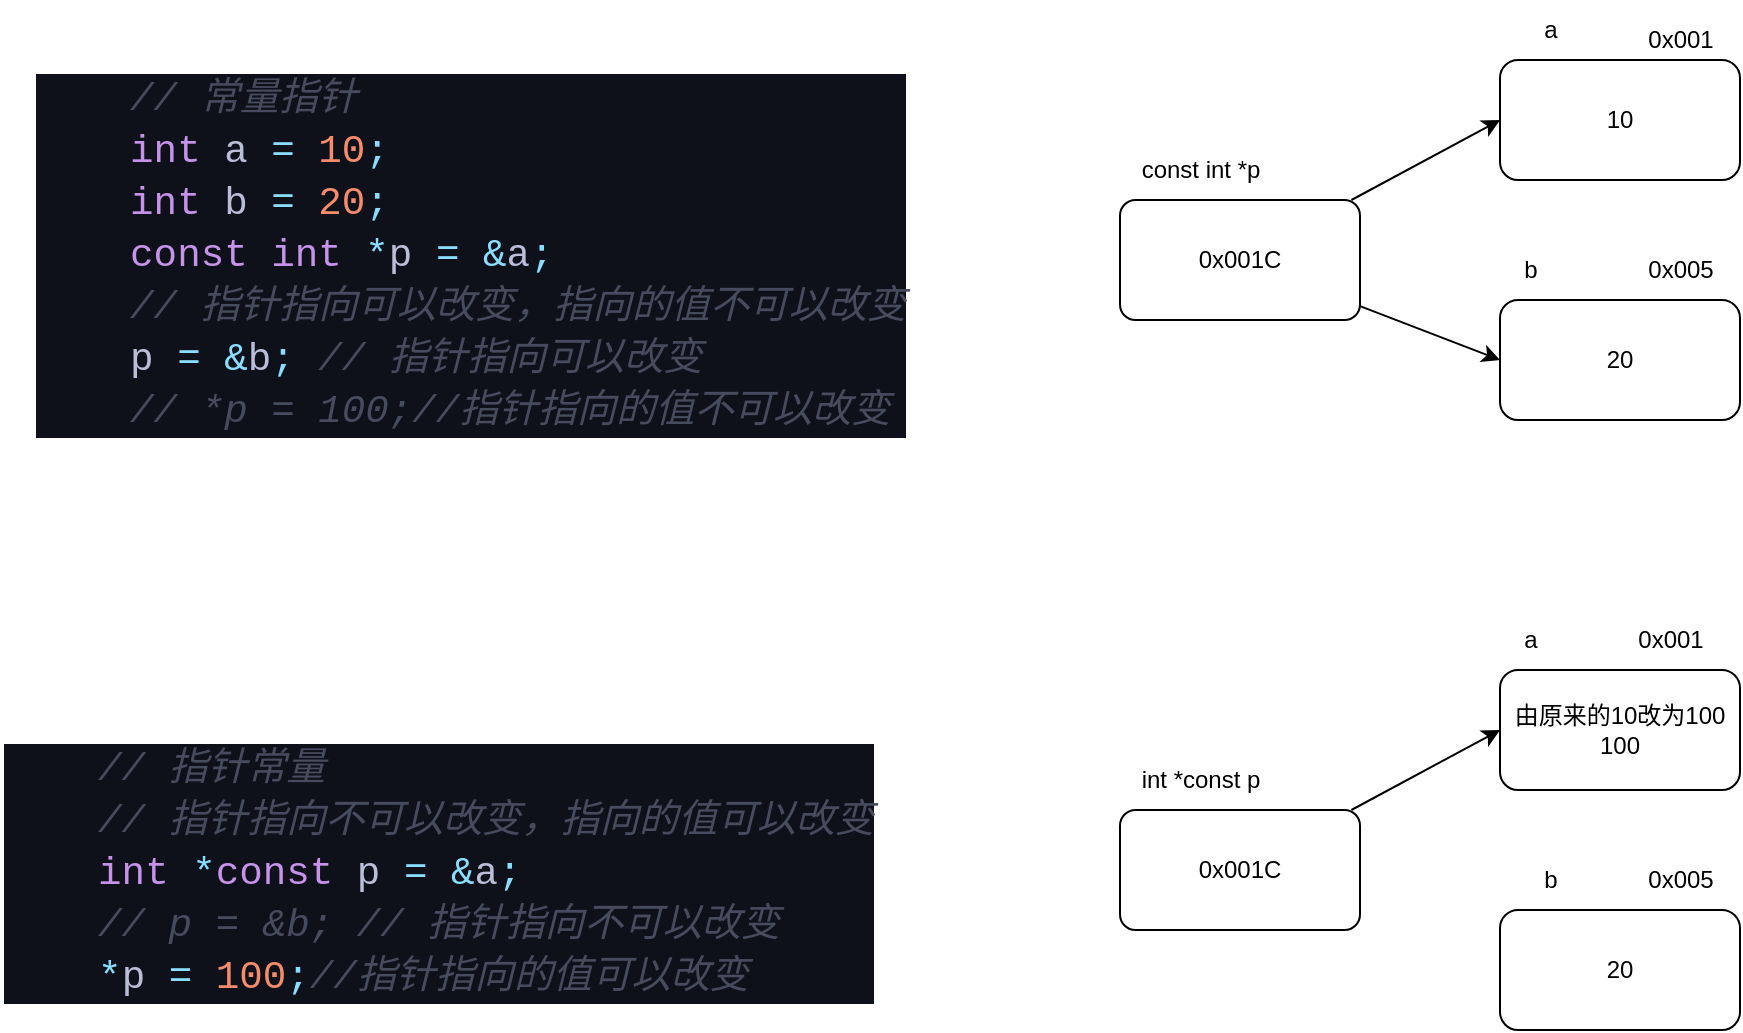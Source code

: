 <mxfile>
    <diagram id="qrTr4JAQBh0TrrUGPuTd" name="第 1 页">
        <mxGraphModel dx="2460" dy="367" grid="1" gridSize="10" guides="1" tooltips="1" connect="1" arrows="1" fold="1" page="1" pageScale="1" pageWidth="1169" pageHeight="827" math="0" shadow="0">
            <root>
                <mxCell id="0"/>
                <mxCell id="1" parent="0"/>
                <mxCell id="12" value="10" style="rounded=1;whiteSpace=wrap;html=1;" parent="1" vertex="1">
                    <mxGeometry x="-310" y="95" width="120" height="60" as="geometry"/>
                </mxCell>
                <mxCell id="16" style="edgeStyle=none;html=1;entryX=0;entryY=0.5;entryDx=0;entryDy=0;" parent="1" source="14" target="12" edge="1">
                    <mxGeometry relative="1" as="geometry"/>
                </mxCell>
                <mxCell id="17" style="edgeStyle=none;html=1;entryX=0;entryY=0.5;entryDx=0;entryDy=0;" parent="1" source="14" target="15" edge="1">
                    <mxGeometry relative="1" as="geometry"/>
                </mxCell>
                <mxCell id="14" value="0x001C" style="rounded=1;whiteSpace=wrap;html=1;arcSize=13;" parent="1" vertex="1">
                    <mxGeometry x="-500" y="165" width="120" height="60" as="geometry"/>
                </mxCell>
                <mxCell id="15" value="20" style="rounded=1;whiteSpace=wrap;html=1;" parent="1" vertex="1">
                    <mxGeometry x="-310" y="215" width="120" height="60" as="geometry"/>
                </mxCell>
                <mxCell id="18" value="a" style="text;html=1;align=center;verticalAlign=middle;resizable=0;points=[];autosize=1;strokeColor=none;fillColor=none;" parent="1" vertex="1">
                    <mxGeometry x="-300" y="65" width="30" height="30" as="geometry"/>
                </mxCell>
                <mxCell id="19" value="b" style="text;html=1;align=center;verticalAlign=middle;resizable=0;points=[];autosize=1;strokeColor=none;fillColor=none;" parent="1" vertex="1">
                    <mxGeometry x="-310" y="185" width="30" height="30" as="geometry"/>
                </mxCell>
                <mxCell id="20" value="0x001" style="text;html=1;align=center;verticalAlign=middle;resizable=0;points=[];autosize=1;strokeColor=none;fillColor=none;" parent="1" vertex="1">
                    <mxGeometry x="-250" y="70" width="60" height="30" as="geometry"/>
                </mxCell>
                <mxCell id="21" value="0x005" style="text;html=1;align=center;verticalAlign=middle;resizable=0;points=[];autosize=1;strokeColor=none;fillColor=none;" parent="1" vertex="1">
                    <mxGeometry x="-250" y="185" width="60" height="30" as="geometry"/>
                </mxCell>
                <mxCell id="22" value="const int *p" style="text;html=1;align=center;verticalAlign=middle;resizable=0;points=[];autosize=1;strokeColor=none;fillColor=none;" parent="1" vertex="1">
                    <mxGeometry x="-500" y="135" width="80" height="30" as="geometry"/>
                </mxCell>
                <mxCell id="24" value="&lt;div style=&quot;color: rgb(186, 190, 216); background-color: rgb(15, 17, 26); font-family: consolas, Consolas, &amp;quot;Courier New&amp;quot;, monospace; font-weight: normal; font-size: 19.6px; line-height: 26px;&quot;&gt;&lt;div&gt;&lt;span style=&quot;color: #464b5d;font-style: italic;&quot;&gt;&amp;nbsp; &amp;nbsp; // 常量指针&lt;/span&gt;&lt;/div&gt;&lt;div&gt;&lt;span style=&quot;color: #babed8;&quot;&gt;&amp;nbsp; &amp;nbsp; &lt;/span&gt;&lt;span style=&quot;color: #c792ea;&quot;&gt;int&lt;/span&gt;&lt;span style=&quot;color: #babed8;&quot;&gt; &lt;/span&gt;&lt;span style=&quot;color: #babed8;&quot;&gt;a&lt;/span&gt;&lt;span style=&quot;color: #babed8;&quot;&gt; &lt;/span&gt;&lt;span style=&quot;color: #89ddff;&quot;&gt;=&lt;/span&gt;&lt;span style=&quot;color: #babed8;&quot;&gt; &lt;/span&gt;&lt;span style=&quot;color: #f78c6c;&quot;&gt;10&lt;/span&gt;&lt;span style=&quot;color: #89ddff;&quot;&gt;;&lt;/span&gt;&lt;/div&gt;&lt;div&gt;&lt;span style=&quot;color: #babed8;&quot;&gt;&amp;nbsp; &amp;nbsp; &lt;/span&gt;&lt;span style=&quot;color: #c792ea;&quot;&gt;int&lt;/span&gt;&lt;span style=&quot;color: #babed8;&quot;&gt; &lt;/span&gt;&lt;span style=&quot;color: #babed8;&quot;&gt;b&lt;/span&gt;&lt;span style=&quot;color: #babed8;&quot;&gt; &lt;/span&gt;&lt;span style=&quot;color: #89ddff;&quot;&gt;=&lt;/span&gt;&lt;span style=&quot;color: #babed8;&quot;&gt; &lt;/span&gt;&lt;span style=&quot;color: #f78c6c;&quot;&gt;20&lt;/span&gt;&lt;span style=&quot;color: #89ddff;&quot;&gt;;&lt;/span&gt;&lt;/div&gt;&lt;div&gt;&lt;span style=&quot;color: #babed8;&quot;&gt;&amp;nbsp; &amp;nbsp; &lt;/span&gt;&lt;span style=&quot;color: #c792ea;&quot;&gt;const&lt;/span&gt;&lt;span style=&quot;color: #babed8;&quot;&gt; &lt;/span&gt;&lt;span style=&quot;color: #c792ea;&quot;&gt;int&lt;/span&gt;&lt;span style=&quot;color: #babed8;&quot;&gt; &lt;/span&gt;&lt;span style=&quot;color: #89ddff;&quot;&gt;*&lt;/span&gt;&lt;span style=&quot;color: #babed8;&quot;&gt;p&lt;/span&gt;&lt;span style=&quot;color: #babed8;&quot;&gt; &lt;/span&gt;&lt;span style=&quot;color: #89ddff;&quot;&gt;=&lt;/span&gt;&lt;span style=&quot;color: #babed8;&quot;&gt; &lt;/span&gt;&lt;span style=&quot;color: #89ddff;&quot;&gt;&amp;amp;&lt;/span&gt;&lt;span style=&quot;color: #babed8;&quot;&gt;a&lt;/span&gt;&lt;span style=&quot;color: #89ddff;&quot;&gt;;&lt;/span&gt;&lt;/div&gt;&lt;div&gt;&lt;span style=&quot;color: #464b5d;font-style: italic;&quot;&gt;&amp;nbsp; &amp;nbsp; // 指针指向可以改变，指向的值不可以改变&lt;/span&gt;&lt;/div&gt;&lt;div&gt;&lt;span style=&quot;color: #babed8;&quot;&gt;&amp;nbsp; &amp;nbsp; &lt;/span&gt;&lt;span style=&quot;color: #babed8;&quot;&gt;p&lt;/span&gt;&lt;span style=&quot;color: #babed8;&quot;&gt; &lt;/span&gt;&lt;span style=&quot;color: #89ddff;&quot;&gt;=&lt;/span&gt;&lt;span style=&quot;color: #babed8;&quot;&gt; &lt;/span&gt;&lt;span style=&quot;color: #89ddff;&quot;&gt;&amp;amp;&lt;/span&gt;&lt;span style=&quot;color: #babed8;&quot;&gt;b&lt;/span&gt;&lt;span style=&quot;color: #89ddff;&quot;&gt;;&lt;/span&gt;&lt;span style=&quot;color: #464b5d;font-style: italic;&quot;&gt; // 指针指向可以改变&lt;/span&gt;&lt;/div&gt;&lt;div&gt;&lt;span style=&quot;color: #464b5d;font-style: italic;&quot;&gt;&amp;nbsp; &amp;nbsp; // *p = 100;//指针指向的值不可以改变&lt;/span&gt;&lt;/div&gt;&lt;/div&gt;" style="text;whiteSpace=wrap;html=1;" parent="1" vertex="1">
                    <mxGeometry x="-1044" y="95" width="460" height="210" as="geometry"/>
                </mxCell>
                <mxCell id="26" value="&lt;div style=&quot;color: rgb(186, 190, 216); background-color: rgb(15, 17, 26); font-family: consolas, Consolas, &amp;quot;Courier New&amp;quot;, monospace; font-weight: normal; font-size: 19.6px; line-height: 26px;&quot;&gt;&lt;div&gt;&lt;span style=&quot;color: #464b5d;font-style: italic;&quot;&gt;&amp;nbsp; &amp;nbsp; // 指针常量&lt;/span&gt;&lt;/div&gt;&lt;div&gt;&lt;span style=&quot;color: #464b5d;font-style: italic;&quot;&gt;&amp;nbsp; &amp;nbsp; // 指针指向不可以改变，指向的值可以改变&lt;/span&gt;&lt;/div&gt;&lt;div&gt;&lt;span style=&quot;color: #babed8;&quot;&gt;&amp;nbsp; &amp;nbsp; &lt;/span&gt;&lt;span style=&quot;color: #c792ea;&quot;&gt;int&lt;/span&gt;&lt;span style=&quot;color: #babed8;&quot;&gt; &lt;/span&gt;&lt;span style=&quot;color: #89ddff;&quot;&gt;*&lt;/span&gt;&lt;span style=&quot;color: #c792ea;&quot;&gt;const&lt;/span&gt;&lt;span style=&quot;color: #babed8;&quot;&gt; &lt;/span&gt;&lt;span style=&quot;color: #babed8;&quot;&gt;p&lt;/span&gt;&lt;span style=&quot;color: #babed8;&quot;&gt; &lt;/span&gt;&lt;span style=&quot;color: #89ddff;&quot;&gt;=&lt;/span&gt;&lt;span style=&quot;color: #babed8;&quot;&gt; &lt;/span&gt;&lt;span style=&quot;color: #89ddff;&quot;&gt;&amp;amp;&lt;/span&gt;&lt;span style=&quot;color: #babed8;&quot;&gt;a&lt;/span&gt;&lt;span style=&quot;color: #89ddff;&quot;&gt;;&lt;/span&gt;&lt;/div&gt;&lt;div&gt;&lt;span style=&quot;color: #464b5d;font-style: italic;&quot;&gt;&amp;nbsp; &amp;nbsp; // p = &amp;amp;b; // 指针指向不可以改变&lt;/span&gt;&lt;/div&gt;&lt;div&gt;&lt;span style=&quot;color: #babed8;&quot;&gt;&amp;nbsp; &amp;nbsp; &lt;/span&gt;&lt;span style=&quot;color: #89ddff;&quot;&gt;*&lt;/span&gt;&lt;span style=&quot;color: #babed8;&quot;&gt;p&lt;/span&gt;&lt;span style=&quot;color: #babed8;&quot;&gt; &lt;/span&gt;&lt;span style=&quot;color: #89ddff;&quot;&gt;=&lt;/span&gt;&lt;span style=&quot;color: #babed8;&quot;&gt; &lt;/span&gt;&lt;span style=&quot;color: #f78c6c;&quot;&gt;100&lt;/span&gt;&lt;span style=&quot;color: #89ddff;&quot;&gt;;&lt;/span&gt;&lt;span style=&quot;color: #464b5d;font-style: italic;&quot;&gt;//指针指向的值可以改变&lt;/span&gt;&lt;/div&gt;&lt;/div&gt;" style="text;whiteSpace=wrap;html=1;" parent="1" vertex="1">
                    <mxGeometry x="-1060" y="430" width="460" height="150" as="geometry"/>
                </mxCell>
                <mxCell id="27" value="由原来的10改为100&lt;br&gt;100" style="rounded=1;whiteSpace=wrap;html=1;" parent="1" vertex="1">
                    <mxGeometry x="-310" y="400" width="120" height="60" as="geometry"/>
                </mxCell>
                <mxCell id="28" style="edgeStyle=none;html=1;entryX=0;entryY=0.5;entryDx=0;entryDy=0;" parent="1" source="30" target="27" edge="1">
                    <mxGeometry relative="1" as="geometry"/>
                </mxCell>
                <mxCell id="30" value="0x001C" style="rounded=1;whiteSpace=wrap;html=1;arcSize=13;" parent="1" vertex="1">
                    <mxGeometry x="-500" y="470" width="120" height="60" as="geometry"/>
                </mxCell>
                <mxCell id="31" value="20" style="rounded=1;whiteSpace=wrap;html=1;" parent="1" vertex="1">
                    <mxGeometry x="-310" y="520" width="120" height="60" as="geometry"/>
                </mxCell>
                <mxCell id="32" value="b" style="text;html=1;align=center;verticalAlign=middle;resizable=0;points=[];autosize=1;strokeColor=none;fillColor=none;" parent="1" vertex="1">
                    <mxGeometry x="-300" y="490" width="30" height="30" as="geometry"/>
                </mxCell>
                <mxCell id="33" value="0x005" style="text;html=1;align=center;verticalAlign=middle;resizable=0;points=[];autosize=1;strokeColor=none;fillColor=none;" parent="1" vertex="1">
                    <mxGeometry x="-250" y="490" width="60" height="30" as="geometry"/>
                </mxCell>
                <mxCell id="34" value="int *const p" style="text;html=1;align=center;verticalAlign=middle;resizable=0;points=[];autosize=1;strokeColor=none;fillColor=none;" parent="1" vertex="1">
                    <mxGeometry x="-500" y="440" width="80" height="30" as="geometry"/>
                </mxCell>
                <mxCell id="35" value="a" style="text;html=1;align=center;verticalAlign=middle;resizable=0;points=[];autosize=1;strokeColor=none;fillColor=none;" parent="1" vertex="1">
                    <mxGeometry x="-310" y="370" width="30" height="30" as="geometry"/>
                </mxCell>
                <mxCell id="36" value="0x001" style="text;html=1;align=center;verticalAlign=middle;resizable=0;points=[];autosize=1;strokeColor=none;fillColor=none;" parent="1" vertex="1">
                    <mxGeometry x="-255" y="370" width="60" height="30" as="geometry"/>
                </mxCell>
            </root>
        </mxGraphModel>
    </diagram>
</mxfile>